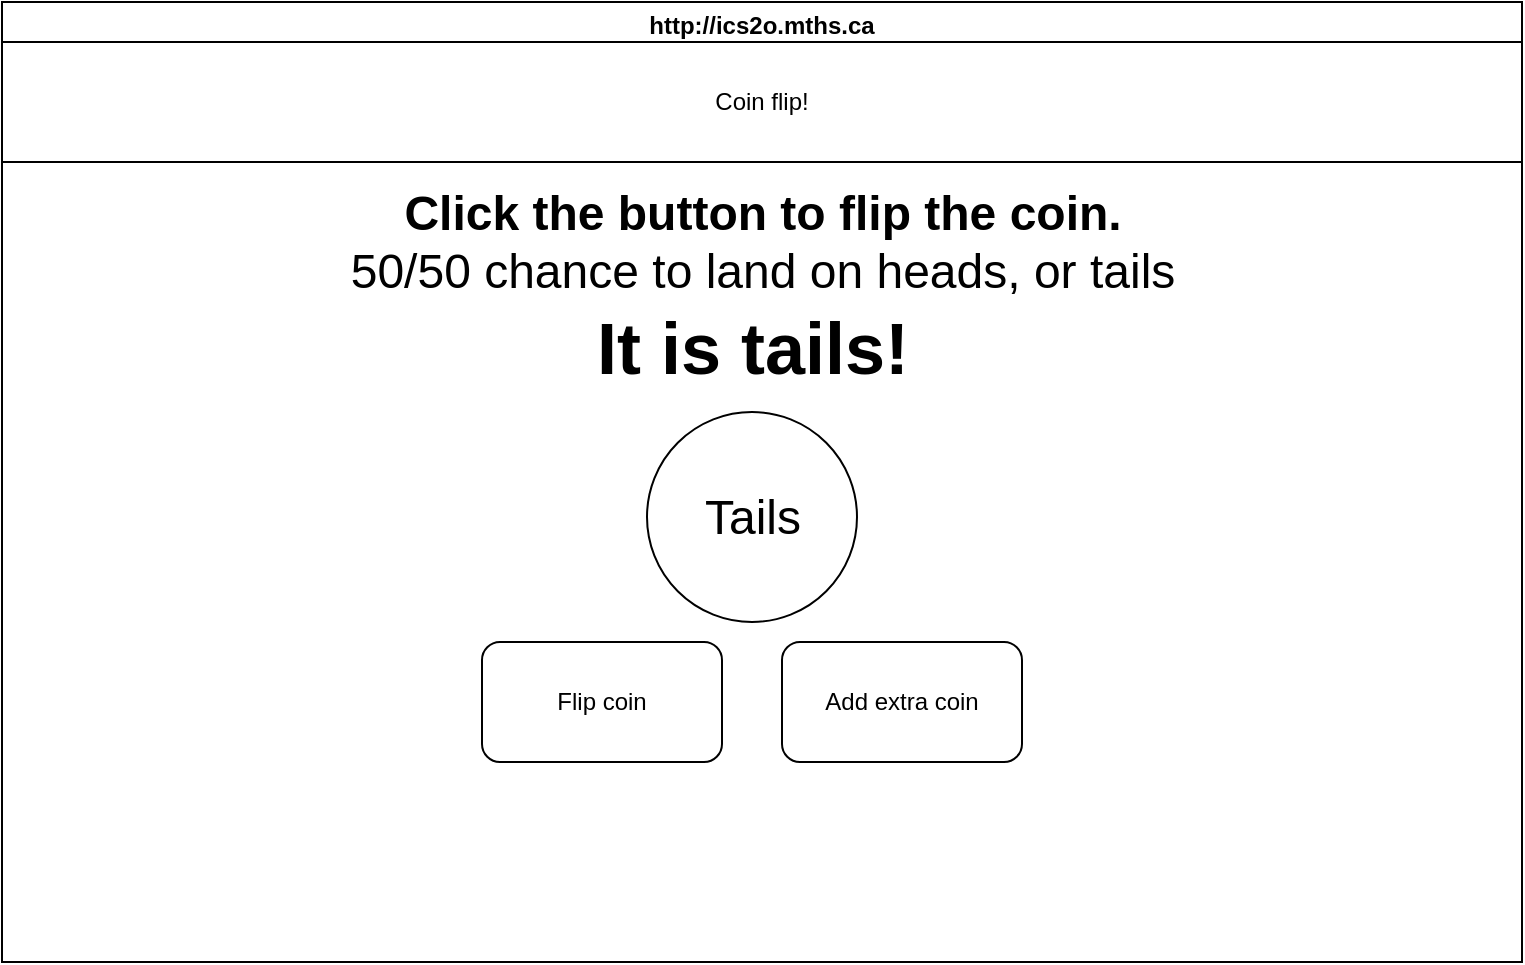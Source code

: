 <mxfile>
    <diagram id="sjamO5rOCd8oeBCfENNN" name="Page-1">
        <mxGraphModel dx="1086" dy="743" grid="1" gridSize="10" guides="1" tooltips="1" connect="1" arrows="1" fold="1" page="1" pageScale="1" pageWidth="827" pageHeight="1169" math="0" shadow="0">
            <root>
                <mxCell id="0"/>
                <mxCell id="1" parent="0"/>
                <mxCell id="2" value="http://ics2o.mths.ca" style="swimlane;whiteSpace=wrap;html=1;" vertex="1" parent="1">
                    <mxGeometry x="40" y="90" width="760" height="480" as="geometry"/>
                </mxCell>
                <mxCell id="7" value="Coin flip!" style="rounded=0;whiteSpace=wrap;html=1;" vertex="1" parent="2">
                    <mxGeometry y="20" width="760" height="60" as="geometry"/>
                </mxCell>
                <mxCell id="9" value="Click the button to flip the coin.&lt;br&gt;&lt;span style=&quot;font-weight: normal;&quot;&gt;50/50 chance to land on heads, or tails&lt;/span&gt;" style="text;strokeColor=none;fillColor=none;html=1;fontSize=24;fontStyle=1;verticalAlign=middle;align=center;" vertex="1" parent="2">
                    <mxGeometry x="330" y="100" width="100" height="40" as="geometry"/>
                </mxCell>
                <mxCell id="10" value="Flip coin" style="rounded=1;whiteSpace=wrap;html=1;" vertex="1" parent="2">
                    <mxGeometry x="240" y="320" width="120" height="60" as="geometry"/>
                </mxCell>
                <mxCell id="11" value="Add extra coin" style="rounded=1;whiteSpace=wrap;html=1;" vertex="1" parent="2">
                    <mxGeometry x="390" y="320" width="120" height="60" as="geometry"/>
                </mxCell>
                <mxCell id="12" value="&lt;font style=&quot;font-size: 36px;&quot;&gt;It is tails!&lt;/font&gt;" style="text;strokeColor=none;fillColor=none;html=1;fontSize=24;fontStyle=1;verticalAlign=middle;align=center;" vertex="1" parent="2">
                    <mxGeometry x="325" y="140" width="100" height="65" as="geometry"/>
                </mxCell>
                <mxCell id="14" value="&lt;font style=&quot;font-size: 24px;&quot;&gt;Tails&lt;/font&gt;" style="ellipse;whiteSpace=wrap;html=1;aspect=fixed;" vertex="1" parent="2">
                    <mxGeometry x="322.5" y="205" width="105" height="105" as="geometry"/>
                </mxCell>
            </root>
        </mxGraphModel>
    </diagram>
</mxfile>